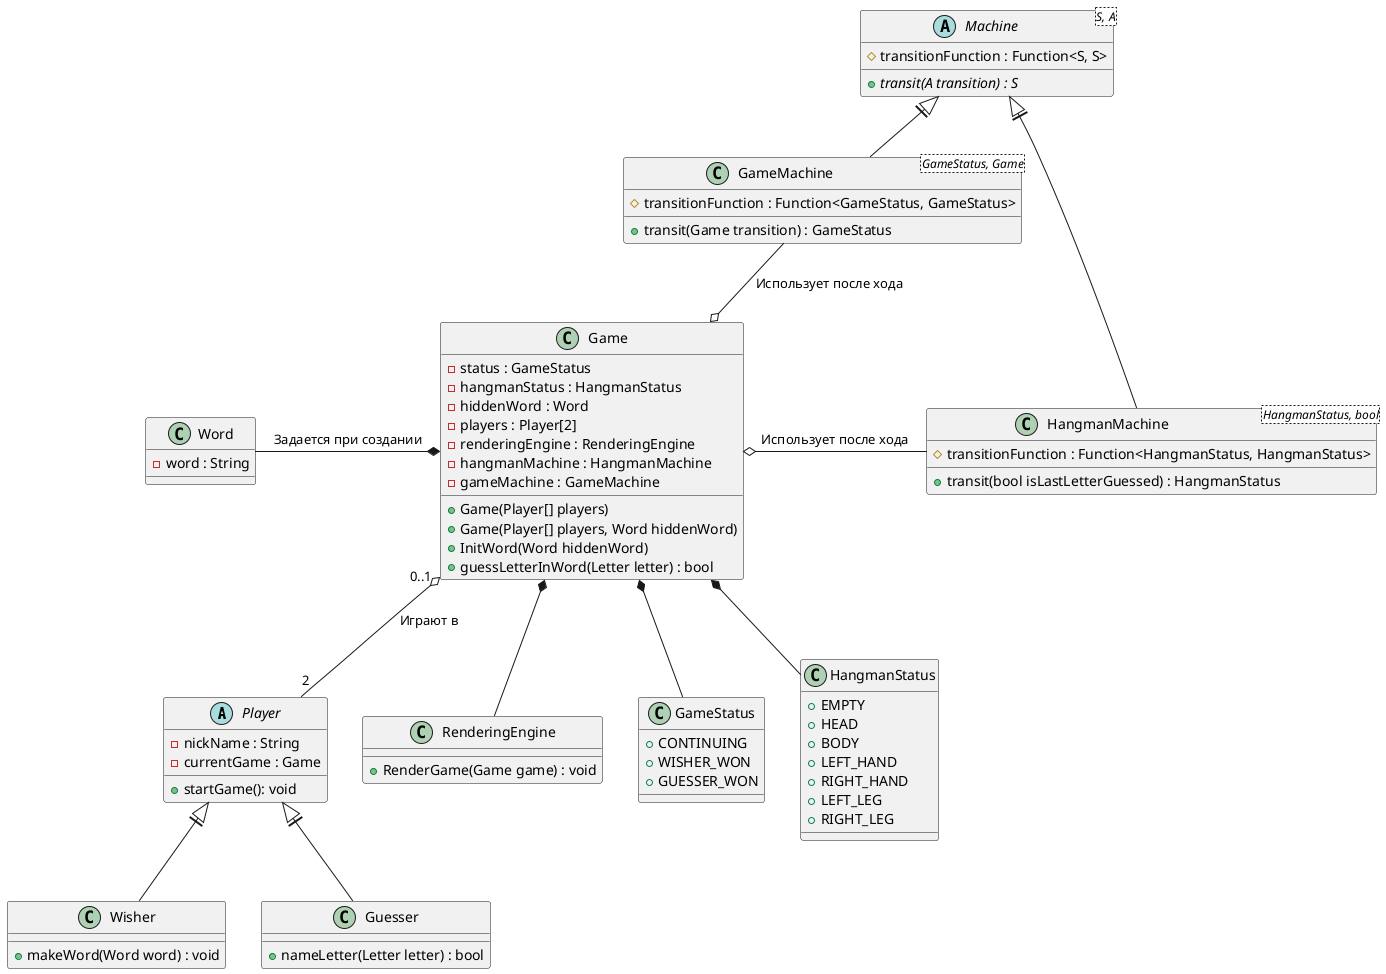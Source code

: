@startuml "Диаграмма классов"

abstract class "Player" as Player {
    - nickName : String
    - currentGame : Game
    + startGame(): void
}

class "Wisher" as Wisher {
    + makeWord(Word word) : void
}

class "Guesser" as Guesser {
    + nameLetter(Letter letter) : bool
}

class "Game" as Game {
    - status : GameStatus
    - hangmanStatus : HangmanStatus
    - hiddenWord : Word
    - players : Player[2]
    - renderingEngine : RenderingEngine
    - hangmanMachine : HangmanMachine
    - gameMachine : GameMachine
    + Game(Player[] players)
    + Game(Player[] players, Word hiddenWord)
    + InitWord(Word hiddenWord)
    + guessLetterInWord(Letter letter) : bool
}

class "Word" as Word {
    - word : String
}

class "RenderingEngine" as RenderingEngine {
    + RenderGame(Game game) : void
}

class "GameStatus" as GameStatus {
    + CONTINUING
    + WISHER_WON
    + GUESSER_WON
}


class "HangmanStatus" as HangmanStatus {
    + EMPTY
    + HEAD
    + BODY
    + LEFT_HAND
    + RIGHT_HAND
    + LEFT_LEG
    + RIGHT_LEG
}

abstract class "Machine<S, A>" as Machine {
    # transitionFunction : Function<S, S>
    + {abstract} transit(A transition) : S
}

class "HangmanMachine<HangmanStatus, bool>" as HangmanMachine {
    # transitionFunction : Function<HangmanStatus, HangmanStatus>
    + transit(bool isLastLetterGuessed) : HangmanStatus
}

class "GameMachine<GameStatus, Game>" as GameMachine {
    # transitionFunction : Function<GameStatus, GameStatus>
    + transit(Game transition) : GameStatus
}

Wisher -up-||> Player
Guesser -up-||> Player

HangmanMachine -up-||> Machine
GameMachine -up-||> Machine

Game "0..1" o-- "2" Player : Играют в
Game *-left- Word : Задается при создании
Game o-right- HangmanMachine : Использует после хода
Game o-up- GameMachine : Использует после хода
Game *-- HangmanStatus
Game *-- GameStatus
Game *-- RenderingEngine

@enduml